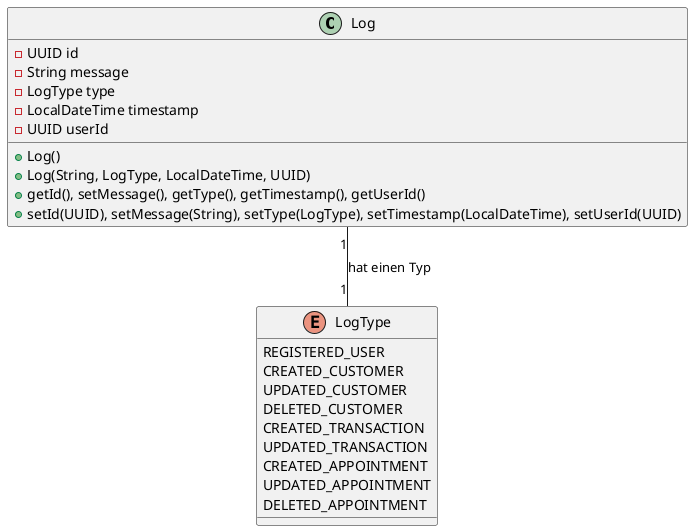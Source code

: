 @startuml
class Log {
    - UUID id
    - String message
    - LogType type
    - LocalDateTime timestamp
    - UUID userId

    + Log()
    + Log(String, LogType, LocalDateTime, UUID)
    + getId(), setMessage(), getType(), getTimestamp(), getUserId()
    + setId(UUID), setMessage(String), setType(LogType), setTimestamp(LocalDateTime), setUserId(UUID)
}

enum LogType {
    REGISTERED_USER
    CREATED_CUSTOMER
    UPDATED_CUSTOMER
    DELETED_CUSTOMER
    CREATED_TRANSACTION
    UPDATED_TRANSACTION
    CREATED_APPOINTMENT
    UPDATED_APPOINTMENT
    DELETED_APPOINTMENT
}


Log "1" -- "1" LogType : hat einen Typ
@enduml